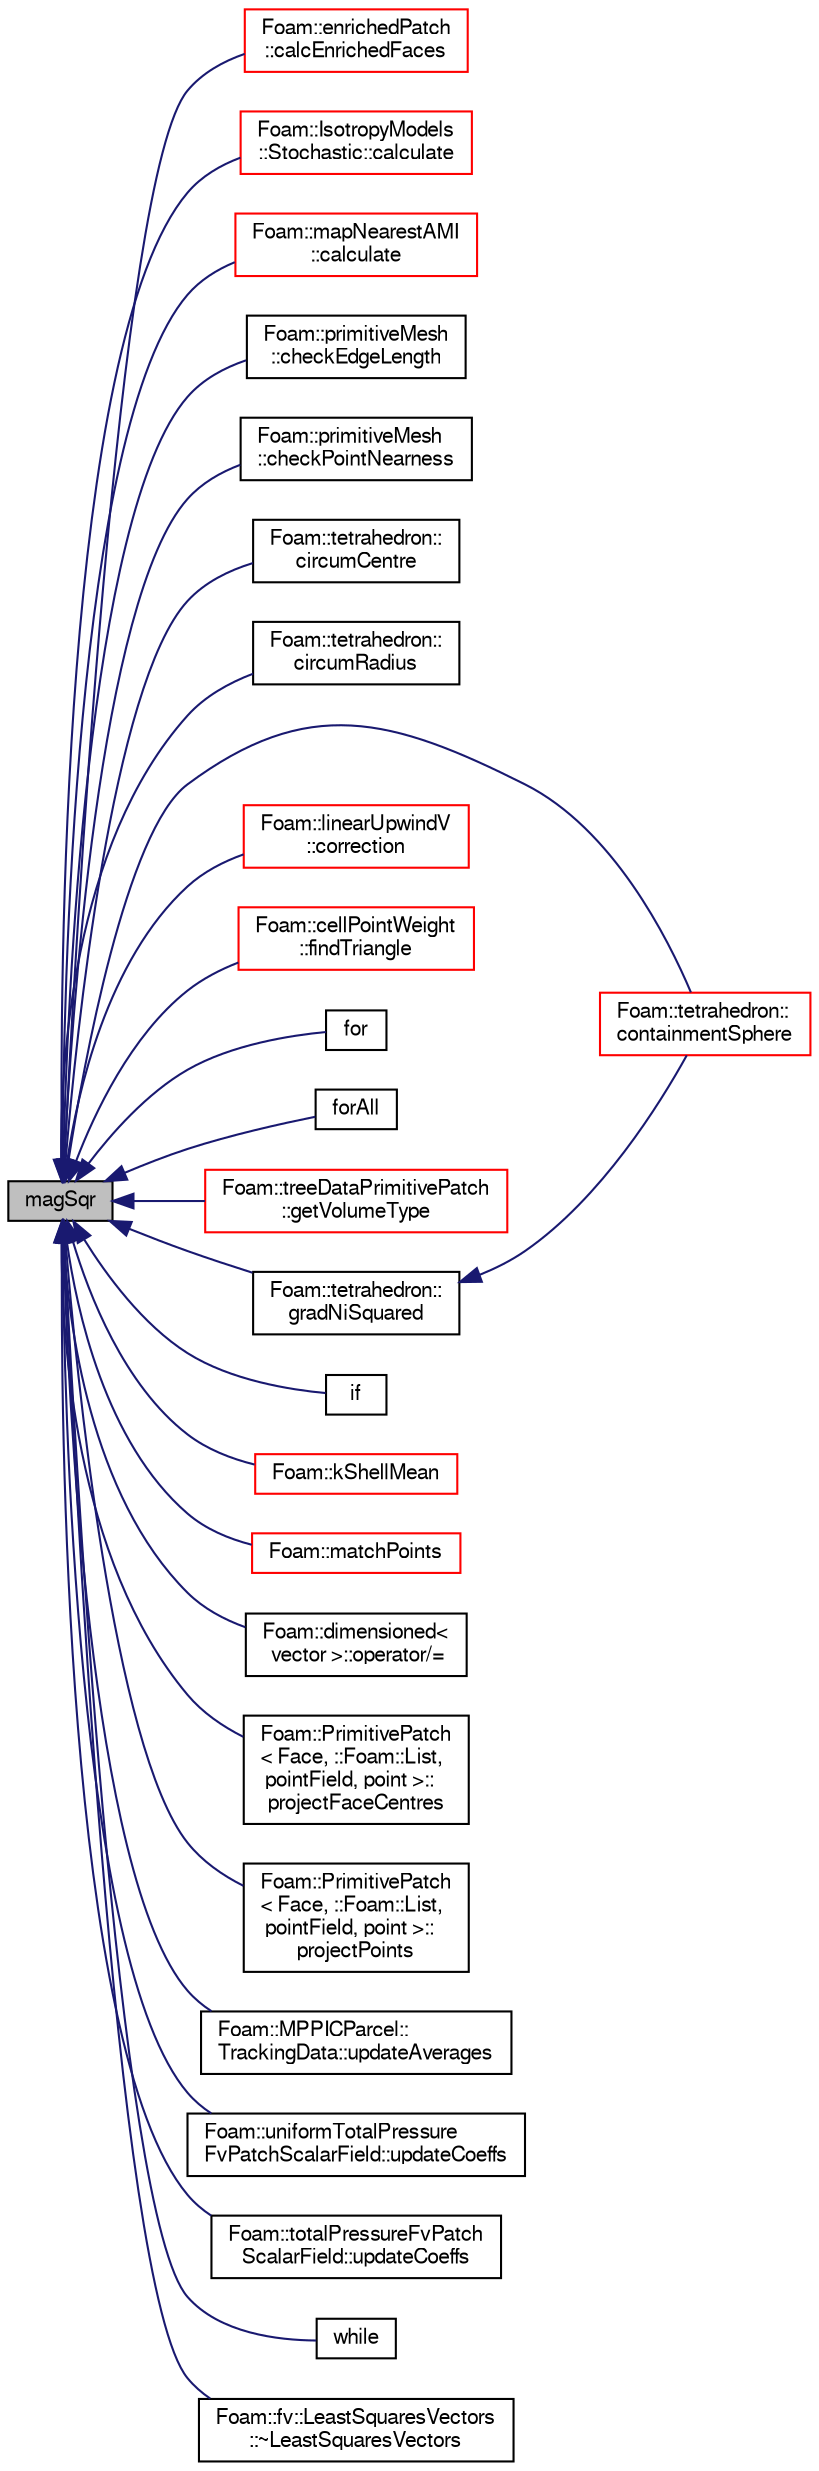 digraph "magSqr"
{
  bgcolor="transparent";
  edge [fontname="FreeSans",fontsize="10",labelfontname="FreeSans",labelfontsize="10"];
  node [fontname="FreeSans",fontsize="10",shape=record];
  rankdir="LR";
  Node2544 [label="magSqr",height=0.2,width=0.4,color="black", fillcolor="grey75", style="filled", fontcolor="black"];
  Node2544 -> Node2545 [dir="back",color="midnightblue",fontsize="10",style="solid",fontname="FreeSans"];
  Node2545 [label="Foam::enrichedPatch\l::calcEnrichedFaces",height=0.2,width=0.4,color="red",URL="$a21746.html#aa1b5e352f9ac5a1be0842ae796ff5266",tooltip="Calculate enriched faces. "];
  Node2544 -> Node2547 [dir="back",color="midnightblue",fontsize="10",style="solid",fontname="FreeSans"];
  Node2547 [label="Foam::IsotropyModels\l::Stochastic::calculate",height=0.2,width=0.4,color="red",URL="$a24246.html#afe1d8348c24e6589bc7c0b3f689316a7",tooltip="Member Functions. "];
  Node2544 -> Node2549 [dir="back",color="midnightblue",fontsize="10",style="solid",fontname="FreeSans"];
  Node2549 [label="Foam::mapNearestAMI\l::calculate",height=0.2,width=0.4,color="red",URL="$a24882.html#a7a42f83b53c0a39ef1967fcfa82cd283",tooltip="Update addressing and weights. "];
  Node2544 -> Node2551 [dir="back",color="midnightblue",fontsize="10",style="solid",fontname="FreeSans"];
  Node2551 [label="Foam::primitiveMesh\l::checkEdgeLength",height=0.2,width=0.4,color="black",URL="$a27530.html#a93ecca52b293c67abae277d2f8e10823",tooltip="Check edge length. "];
  Node2544 -> Node2552 [dir="back",color="midnightblue",fontsize="10",style="solid",fontname="FreeSans"];
  Node2552 [label="Foam::primitiveMesh\l::checkPointNearness",height=0.2,width=0.4,color="black",URL="$a27530.html#aaf9873cf2e277bf4f3328d9c3a55873c",tooltip="Check for point-point-nearness,. "];
  Node2544 -> Node2553 [dir="back",color="midnightblue",fontsize="10",style="solid",fontname="FreeSans"];
  Node2553 [label="Foam::tetrahedron::\lcircumCentre",height=0.2,width=0.4,color="black",URL="$a27586.html#a0019247ea01ed94255ed583aa007d900",tooltip="Return circum-centre. "];
  Node2544 -> Node2554 [dir="back",color="midnightblue",fontsize="10",style="solid",fontname="FreeSans"];
  Node2554 [label="Foam::tetrahedron::\lcircumRadius",height=0.2,width=0.4,color="black",URL="$a27586.html#a3ecf84d5c8cd959cbb59a9b4689dc9db",tooltip="Return circum-radius. "];
  Node2544 -> Node2555 [dir="back",color="midnightblue",fontsize="10",style="solid",fontname="FreeSans"];
  Node2555 [label="Foam::tetrahedron::\lcontainmentSphere",height=0.2,width=0.4,color="red",URL="$a27586.html#a154cc1bba92ebc7738db81bc6891a4d9",tooltip="Return (min)containment sphere, i.e. the smallest sphere with. "];
  Node2544 -> Node2557 [dir="back",color="midnightblue",fontsize="10",style="solid",fontname="FreeSans"];
  Node2557 [label="Foam::linearUpwindV\l::correction",height=0.2,width=0.4,color="red",URL="$a23198.html#ac26ead7414cbab39c598047884ab43b5",tooltip="Return the explicit correction to the face-interpolate. "];
  Node2544 -> Node2559 [dir="back",color="midnightblue",fontsize="10",style="solid",fontname="FreeSans"];
  Node2559 [label="Foam::cellPointWeight\l::findTriangle",height=0.2,width=0.4,color="red",URL="$a22922.html#a58a370be784ce48f88d340ab2ab15ac8"];
  Node2544 -> Node2561 [dir="back",color="midnightblue",fontsize="10",style="solid",fontname="FreeSans"];
  Node2561 [label="for",height=0.2,width=0.4,color="black",URL="$a38087.html#af24e97c500d159f92c281d2129a10bb0"];
  Node2544 -> Node2562 [dir="back",color="midnightblue",fontsize="10",style="solid",fontname="FreeSans"];
  Node2562 [label="forAll",height=0.2,width=0.4,color="black",URL="$a38501.html#a9355a38e2751fb0aed092ab612f7a29f"];
  Node2544 -> Node2563 [dir="back",color="midnightblue",fontsize="10",style="solid",fontname="FreeSans"];
  Node2563 [label="Foam::treeDataPrimitivePatch\l::getVolumeType",height=0.2,width=0.4,color="red",URL="$a25066.html#a15235ed1771e8b8e1000ec7d5f0410a3",tooltip="Get type (inside,outside,mixed,unknown) of point w.r.t. surface. "];
  Node2544 -> Node2570 [dir="back",color="midnightblue",fontsize="10",style="solid",fontname="FreeSans"];
  Node2570 [label="Foam::tetrahedron::\lgradNiSquared",height=0.2,width=0.4,color="black",URL="$a27586.html#aeb1390eea0564e0b0193dc043ee61913",tooltip="Fill buffer with shape function products. "];
  Node2570 -> Node2555 [dir="back",color="midnightblue",fontsize="10",style="solid",fontname="FreeSans"];
  Node2544 -> Node2571 [dir="back",color="midnightblue",fontsize="10",style="solid",fontname="FreeSans"];
  Node2571 [label="if",height=0.2,width=0.4,color="black",URL="$a38216.html#a5340a84918449f06669e13812b90f046"];
  Node2544 -> Node2572 [dir="back",color="midnightblue",fontsize="10",style="solid",fontname="FreeSans"];
  Node2572 [label="Foam::kShellMean",height=0.2,width=0.4,color="red",URL="$a21124.html#aa741142e3e3f8d6e9552701c66a64e83"];
  Node2544 -> Node2575 [dir="back",color="midnightblue",fontsize="10",style="solid",fontname="FreeSans"];
  Node2575 [label="Foam::matchPoints",height=0.2,width=0.4,color="red",URL="$a21124.html#abc7cba30306098a4eaf18f508d39ea10",tooltip="Determine correspondence between pointFields. Gets passed. "];
  Node2544 -> Node2841 [dir="back",color="midnightblue",fontsize="10",style="solid",fontname="FreeSans"];
  Node2841 [label="Foam::dimensioned\<\l vector \>::operator/=",height=0.2,width=0.4,color="black",URL="$a26366.html#a974af988e2b06b3a8f644ba16dadbe4f"];
  Node2544 -> Node2842 [dir="back",color="midnightblue",fontsize="10",style="solid",fontname="FreeSans"];
  Node2842 [label="Foam::PrimitivePatch\l\< Face, ::Foam::List,\l pointField, point \>::\lprojectFaceCentres",height=0.2,width=0.4,color="black",URL="$a27538.html#aa3593d3c23c08ea961dbe5bf9d4413f5"];
  Node2544 -> Node2843 [dir="back",color="midnightblue",fontsize="10",style="solid",fontname="FreeSans"];
  Node2843 [label="Foam::PrimitivePatch\l\< Face, ::Foam::List,\l pointField, point \>::\lprojectPoints",height=0.2,width=0.4,color="black",URL="$a27538.html#a3a55679cb439d4befd1dd0c6b5392ad5"];
  Node2544 -> Node2844 [dir="back",color="midnightblue",fontsize="10",style="solid",fontname="FreeSans"];
  Node2844 [label="Foam::MPPICParcel::\lTrackingData::updateAverages",height=0.2,width=0.4,color="black",URL="$a23902.html#a0217ff96f5dc302a3e6794c11be2cbe4",tooltip="Update the MPPIC averages. "];
  Node2544 -> Node2845 [dir="back",color="midnightblue",fontsize="10",style="solid",fontname="FreeSans"];
  Node2845 [label="Foam::uniformTotalPressure\lFvPatchScalarField::updateCoeffs",height=0.2,width=0.4,color="black",URL="$a22330.html#a3b9cadaff21d6cb05817f556465c0aba",tooltip="Update the coefficients associated with the patch field. "];
  Node2544 -> Node2846 [dir="back",color="midnightblue",fontsize="10",style="solid",fontname="FreeSans"];
  Node2846 [label="Foam::totalPressureFvPatch\lScalarField::updateCoeffs",height=0.2,width=0.4,color="black",URL="$a22286.html#a6bb9b7ec5ead9ca41e9ec3d698912798",tooltip="Update the coefficients associated with the patch field. "];
  Node2544 -> Node2847 [dir="back",color="midnightblue",fontsize="10",style="solid",fontname="FreeSans"];
  Node2847 [label="while",height=0.2,width=0.4,color="black",URL="$a38039.html#ab13470e79e249d04c443bf59be9ff31d"];
  Node2544 -> Node2848 [dir="back",color="midnightblue",fontsize="10",style="solid",fontname="FreeSans"];
  Node2848 [label="Foam::fv::LeastSquaresVectors\l::~LeastSquaresVectors",height=0.2,width=0.4,color="black",URL="$a22550.html#aac47ed174a5c3750295cc7d84ed52f55",tooltip="Destructor. "];
}
